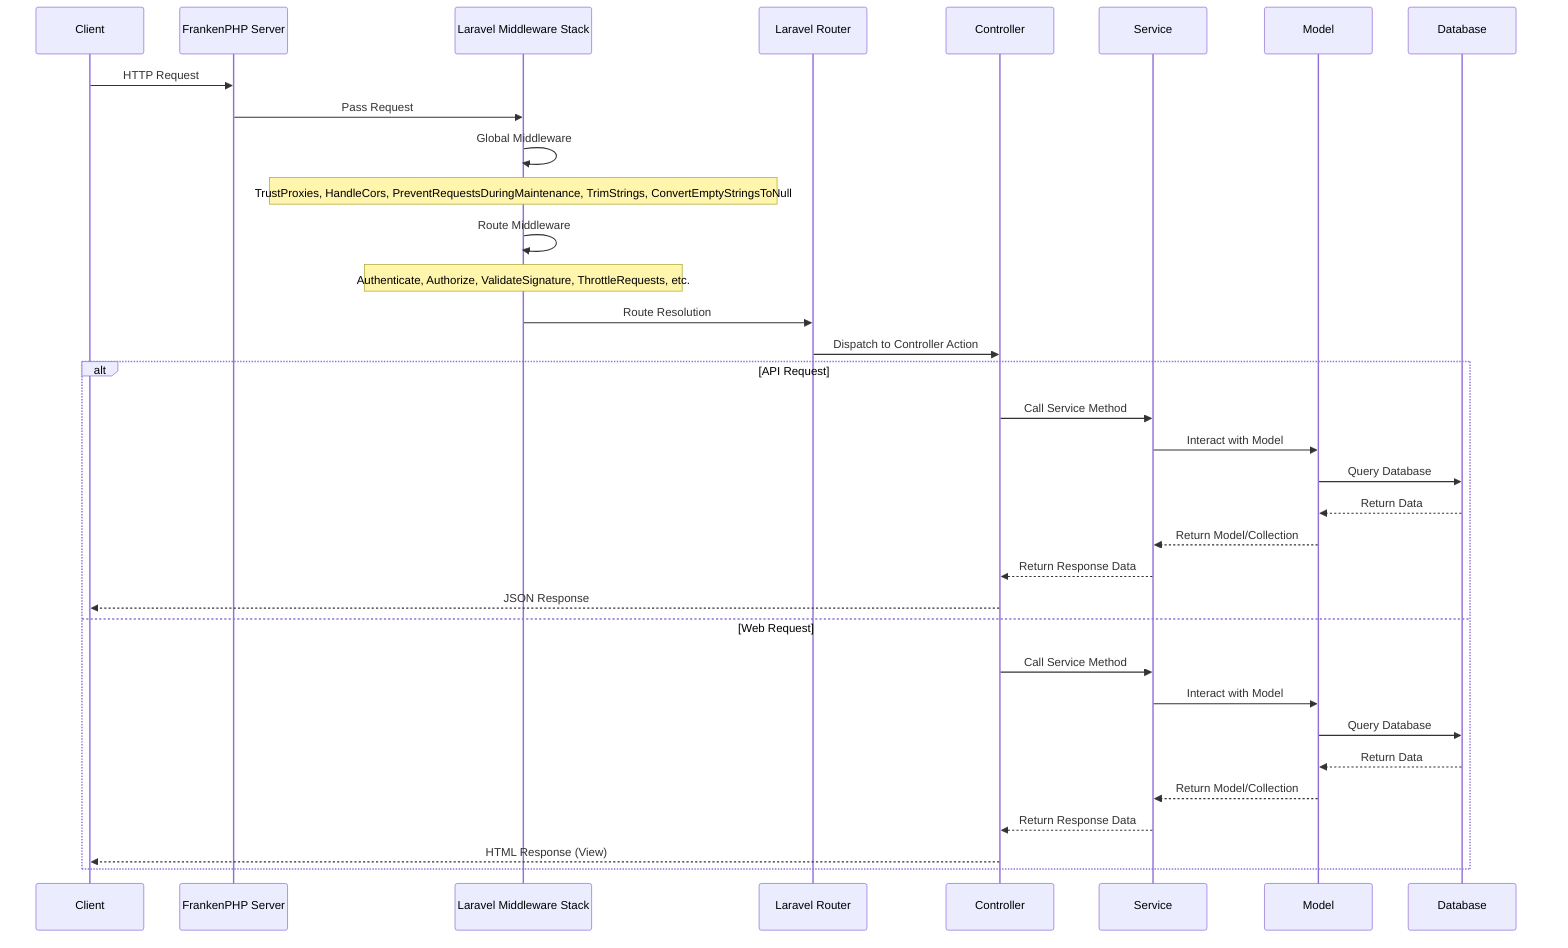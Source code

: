 %%{init: {'theme': 'default', 'themeVariables': { 'primaryColor': '#f5f5f5', 'primaryTextColor': '#333333', 'primaryBorderColor': '#cccccc', 'lineColor': '#666666', 'secondaryColor': '#f0f0f0', 'tertiaryColor': '#ffffff' }}}%%
sequenceDiagram
    participant Client
    participant Server as FrankenPHP Server
    participant Middleware as Laravel Middleware Stack
    participant Router as Laravel Router
    participant Controller
    participant Service
    participant Model
    participant DB as Database
    
    Client->>Server: HTTP Request
    Server->>Middleware: Pass Request
    
    Middleware->>Middleware: Global Middleware
    Note over Middleware: TrustProxies, HandleCors, PreventRequestsDuringMaintenance, TrimStrings, ConvertEmptyStringsToNull
    
    Middleware->>Middleware: Route Middleware
    Note over Middleware: Authenticate, Authorize, ValidateSignature, ThrottleRequests, etc.
    
    Middleware->>Router: Route Resolution
    Router->>Controller: Dispatch to Controller Action
    
    alt API Request
        Controller->>Service: Call Service Method
        Service->>Model: Interact with Model
        Model->>DB: Query Database
        DB-->>Model: Return Data
        Model-->>Service: Return Model/Collection
        Service-->>Controller: Return Response Data
        Controller-->>Client: JSON Response
    else Web Request
        Controller->>Service: Call Service Method
        Service->>Model: Interact with Model
        Model->>DB: Query Database
        DB-->>Model: Return Data
        Model-->>Service: Return Model/Collection
        Service-->>Controller: Return Response Data
        Controller-->>Client: HTML Response (View)
    end